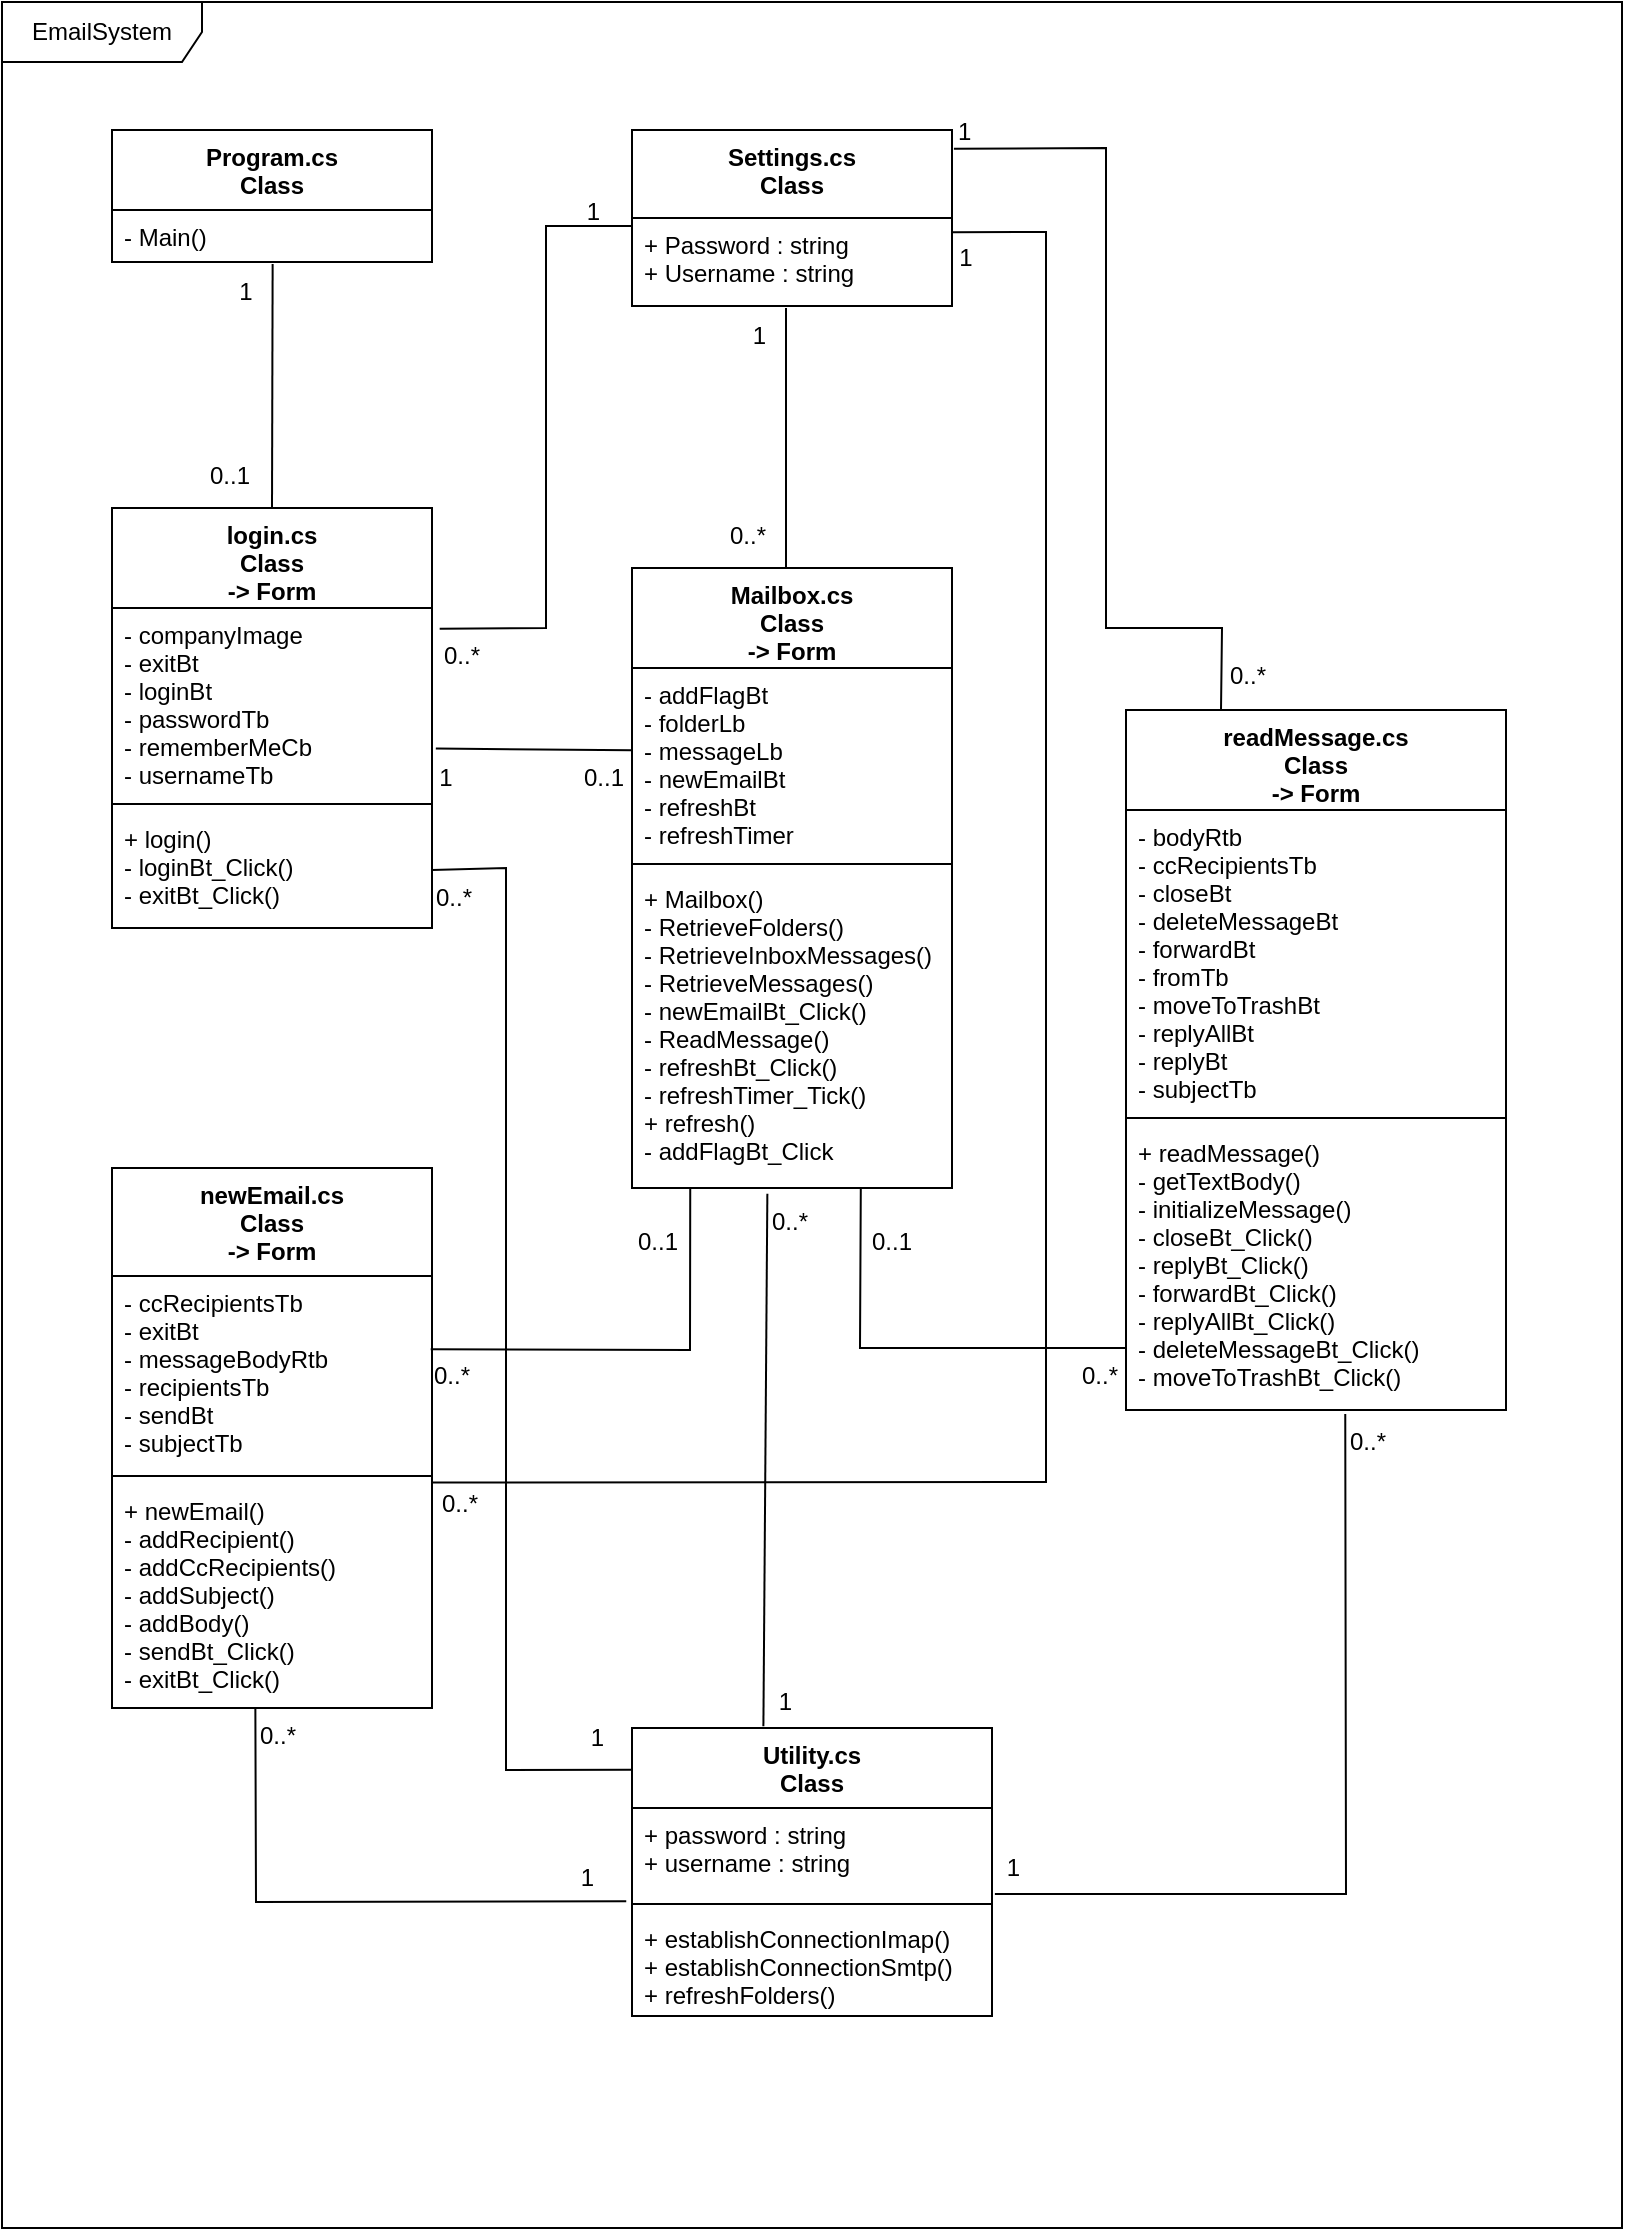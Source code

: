 <mxfile version="20.2.3" type="device"><diagram id="2tqA89CEqohOaPNK21CR" name="Side-1"><mxGraphModel dx="1459" dy="764" grid="1" gridSize="10" guides="1" tooltips="1" connect="1" arrows="1" fold="1" page="1" pageScale="1" pageWidth="827" pageHeight="1169" math="0" shadow="0"><root><mxCell id="0"/><mxCell id="1" parent="0"/><mxCell id="JGTUu_zdtYYZoeJuC0R4-1" value="EmailSystem" style="shape=umlFrame;whiteSpace=wrap;html=1;width=100;height=30;" vertex="1" parent="1"><mxGeometry x="8" y="7" width="810" height="1113" as="geometry"/></mxCell><mxCell id="JGTUu_zdtYYZoeJuC0R4-2" value="newEmail.cs&#10;Class&#10;-&gt; Form" style="swimlane;fontStyle=1;align=center;verticalAlign=top;childLayout=stackLayout;horizontal=1;startSize=54;horizontalStack=0;resizeParent=1;resizeParentMax=0;resizeLast=0;collapsible=1;marginBottom=0;" vertex="1" parent="1"><mxGeometry x="63" y="590" width="160" height="270" as="geometry"/></mxCell><mxCell id="JGTUu_zdtYYZoeJuC0R4-3" value="- ccRecipientsTb&#10;- exitBt&#10;- messageBodyRtb&#10;- recipientsTb&#10;- sendBt&#10;- subjectTb" style="text;strokeColor=none;fillColor=none;align=left;verticalAlign=top;spacingLeft=4;spacingRight=4;overflow=hidden;rotatable=0;points=[[0,0.5],[1,0.5]];portConstraint=eastwest;" vertex="1" parent="JGTUu_zdtYYZoeJuC0R4-2"><mxGeometry y="54" width="160" height="96" as="geometry"/></mxCell><mxCell id="JGTUu_zdtYYZoeJuC0R4-4" value="" style="line;strokeWidth=1;fillColor=none;align=left;verticalAlign=middle;spacingTop=-1;spacingLeft=3;spacingRight=3;rotatable=0;labelPosition=right;points=[];portConstraint=eastwest;" vertex="1" parent="JGTUu_zdtYYZoeJuC0R4-2"><mxGeometry y="150" width="160" height="8" as="geometry"/></mxCell><mxCell id="JGTUu_zdtYYZoeJuC0R4-5" value="+ newEmail()&#10;- addRecipient()&#10;- addCcRecipients()&#10;- addSubject()&#10;- addBody()&#10;- sendBt_Click()&#10;- exitBt_Click()" style="text;strokeColor=none;fillColor=none;align=left;verticalAlign=top;spacingLeft=4;spacingRight=4;overflow=hidden;rotatable=0;points=[[0,0.5],[1,0.5]];portConstraint=eastwest;" vertex="1" parent="JGTUu_zdtYYZoeJuC0R4-2"><mxGeometry y="158" width="160" height="112" as="geometry"/></mxCell><mxCell id="JGTUu_zdtYYZoeJuC0R4-6" value="login.cs&#10;Class&#10;-&gt; Form" style="swimlane;fontStyle=1;align=center;verticalAlign=top;childLayout=stackLayout;horizontal=1;startSize=50;horizontalStack=0;resizeParent=1;resizeParentMax=0;resizeLast=0;collapsible=1;marginBottom=0;" vertex="1" parent="1"><mxGeometry x="63" y="260" width="160" height="210" as="geometry"/></mxCell><mxCell id="JGTUu_zdtYYZoeJuC0R4-7" value="- companyImage&#10;- exitBt&#10;- loginBt&#10;- passwordTb&#10;- rememberMeCb&#10;- usernameTb" style="text;strokeColor=none;fillColor=none;align=left;verticalAlign=top;spacingLeft=4;spacingRight=4;overflow=hidden;rotatable=0;points=[[0,0.5],[1,0.5]];portConstraint=eastwest;" vertex="1" parent="JGTUu_zdtYYZoeJuC0R4-6"><mxGeometry y="50" width="160" height="94" as="geometry"/></mxCell><mxCell id="JGTUu_zdtYYZoeJuC0R4-8" value="" style="line;strokeWidth=1;fillColor=none;align=left;verticalAlign=middle;spacingTop=-1;spacingLeft=3;spacingRight=3;rotatable=0;labelPosition=right;points=[];portConstraint=eastwest;" vertex="1" parent="JGTUu_zdtYYZoeJuC0R4-6"><mxGeometry y="144" width="160" height="8" as="geometry"/></mxCell><mxCell id="JGTUu_zdtYYZoeJuC0R4-9" value="+ login()&#10;- loginBt_Click()&#10;- exitBt_Click()" style="text;strokeColor=none;fillColor=none;align=left;verticalAlign=top;spacingLeft=4;spacingRight=4;overflow=hidden;rotatable=0;points=[[0,0.5],[1,0.5]];portConstraint=eastwest;" vertex="1" parent="JGTUu_zdtYYZoeJuC0R4-6"><mxGeometry y="152" width="160" height="58" as="geometry"/></mxCell><mxCell id="JGTUu_zdtYYZoeJuC0R4-10" value="Mailbox.cs&#10;Class&#10;-&gt; Form" style="swimlane;fontStyle=1;align=center;verticalAlign=top;childLayout=stackLayout;horizontal=1;startSize=50;horizontalStack=0;resizeParent=1;resizeParentMax=0;resizeLast=0;collapsible=1;marginBottom=0;" vertex="1" parent="1"><mxGeometry x="323" y="290" width="160" height="310" as="geometry"/></mxCell><mxCell id="JGTUu_zdtYYZoeJuC0R4-11" value="- addFlagBt&#10;- folderLb&#10;- messageLb&#10;- newEmailBt&#10;- refreshBt&#10;- refreshTimer" style="text;strokeColor=none;fillColor=none;align=left;verticalAlign=top;spacingLeft=4;spacingRight=4;overflow=hidden;rotatable=0;points=[[0,0.5],[1,0.5]];portConstraint=eastwest;" vertex="1" parent="JGTUu_zdtYYZoeJuC0R4-10"><mxGeometry y="50" width="160" height="94" as="geometry"/></mxCell><mxCell id="JGTUu_zdtYYZoeJuC0R4-12" value="" style="line;strokeWidth=1;fillColor=none;align=left;verticalAlign=middle;spacingTop=-1;spacingLeft=3;spacingRight=3;rotatable=0;labelPosition=right;points=[];portConstraint=eastwest;" vertex="1" parent="JGTUu_zdtYYZoeJuC0R4-10"><mxGeometry y="144" width="160" height="8" as="geometry"/></mxCell><mxCell id="JGTUu_zdtYYZoeJuC0R4-13" value="+ Mailbox()&#10;- RetrieveFolders()&#10;- RetrieveInboxMessages()&#10;- RetrieveMessages()&#10;- newEmailBt_Click()&#10;- ReadMessage()&#10;- refreshBt_Click()&#10;- refreshTimer_Tick()&#10;+ refresh()&#10;- addFlagBt_Click&#10;" style="text;strokeColor=none;fillColor=none;align=left;verticalAlign=top;spacingLeft=4;spacingRight=4;overflow=hidden;rotatable=0;points=[[0,0.5],[1,0.5]];portConstraint=eastwest;" vertex="1" parent="JGTUu_zdtYYZoeJuC0R4-10"><mxGeometry y="152" width="160" height="158" as="geometry"/></mxCell><mxCell id="JGTUu_zdtYYZoeJuC0R4-14" value="readMessage.cs&#10;Class &#10;-&gt; Form" style="swimlane;fontStyle=1;align=center;verticalAlign=top;childLayout=stackLayout;horizontal=1;startSize=50;horizontalStack=0;resizeParent=1;resizeParentMax=0;resizeLast=0;collapsible=1;marginBottom=0;" vertex="1" parent="1"><mxGeometry x="570" y="361" width="190" height="350" as="geometry"><mxRectangle x="600" y="216.5" width="130" height="60" as="alternateBounds"/></mxGeometry></mxCell><mxCell id="JGTUu_zdtYYZoeJuC0R4-15" value="- bodyRtb&#10;- ccRecipientsTb&#10;- closeBt&#10;- deleteMessageBt&#10;- forwardBt&#10;- fromTb&#10;- moveToTrashBt&#10;- replyAllBt&#10;- replyBt&#10;- subjectTb&#10;" style="text;strokeColor=none;fillColor=none;align=left;verticalAlign=top;spacingLeft=4;spacingRight=4;overflow=hidden;rotatable=0;points=[[0,0.5],[1,0.5]];portConstraint=eastwest;" vertex="1" parent="JGTUu_zdtYYZoeJuC0R4-14"><mxGeometry y="50" width="190" height="150" as="geometry"/></mxCell><mxCell id="JGTUu_zdtYYZoeJuC0R4-16" value="" style="line;strokeWidth=1;fillColor=none;align=left;verticalAlign=middle;spacingTop=-1;spacingLeft=3;spacingRight=3;rotatable=0;labelPosition=right;points=[];portConstraint=eastwest;" vertex="1" parent="JGTUu_zdtYYZoeJuC0R4-14"><mxGeometry y="200" width="190" height="8" as="geometry"/></mxCell><mxCell id="JGTUu_zdtYYZoeJuC0R4-17" value="+ readMessage()&#10;- getTextBody()&#10;- initializeMessage()&#10;- closeBt_Click()&#10;- replyBt_Click()&#10;- forwardBt_Click()&#10;- replyAllBt_Click()&#10;- deleteMessageBt_Click()&#10;- moveToTrashBt_Click()&#10;" style="text;strokeColor=none;fillColor=none;align=left;verticalAlign=top;spacingLeft=4;spacingRight=4;overflow=hidden;rotatable=0;points=[[0,0.5],[1,0.5]];portConstraint=eastwest;" vertex="1" parent="JGTUu_zdtYYZoeJuC0R4-14"><mxGeometry y="208" width="190" height="142" as="geometry"/></mxCell><mxCell id="JGTUu_zdtYYZoeJuC0R4-18" value="Utility.cs&#10;Class" style="swimlane;fontStyle=1;align=center;verticalAlign=top;childLayout=stackLayout;horizontal=1;startSize=40;horizontalStack=0;resizeParent=1;resizeParentMax=0;resizeLast=0;collapsible=1;marginBottom=0;" vertex="1" parent="1"><mxGeometry x="323" y="870" width="180" height="144" as="geometry"/></mxCell><mxCell id="JGTUu_zdtYYZoeJuC0R4-19" value="+ password : string&#10;+ username : string" style="text;strokeColor=none;fillColor=none;align=left;verticalAlign=top;spacingLeft=4;spacingRight=4;overflow=hidden;rotatable=0;points=[[0,0.5],[1,0.5]];portConstraint=eastwest;" vertex="1" parent="JGTUu_zdtYYZoeJuC0R4-18"><mxGeometry y="40" width="180" height="44" as="geometry"/></mxCell><mxCell id="JGTUu_zdtYYZoeJuC0R4-20" value="" style="line;strokeWidth=1;fillColor=none;align=left;verticalAlign=middle;spacingTop=-1;spacingLeft=3;spacingRight=3;rotatable=0;labelPosition=right;points=[];portConstraint=eastwest;" vertex="1" parent="JGTUu_zdtYYZoeJuC0R4-18"><mxGeometry y="84" width="180" height="8" as="geometry"/></mxCell><mxCell id="JGTUu_zdtYYZoeJuC0R4-21" value="+ establishConnectionImap()&#10;+ establishConnectionSmtp()&#10;+ refreshFolders()" style="text;strokeColor=none;fillColor=none;align=left;verticalAlign=top;spacingLeft=4;spacingRight=4;overflow=hidden;rotatable=0;points=[[0,0.5],[1,0.5]];portConstraint=eastwest;" vertex="1" parent="JGTUu_zdtYYZoeJuC0R4-18"><mxGeometry y="92" width="180" height="52" as="geometry"/></mxCell><mxCell id="JGTUu_zdtYYZoeJuC0R4-22" value="Program.cs&#10;Class" style="swimlane;fontStyle=1;align=center;verticalAlign=top;childLayout=stackLayout;horizontal=1;startSize=40;horizontalStack=0;resizeParent=1;resizeParentMax=0;resizeLast=0;collapsible=1;marginBottom=0;" vertex="1" parent="1"><mxGeometry x="63" y="71" width="160" height="66" as="geometry"/></mxCell><mxCell id="JGTUu_zdtYYZoeJuC0R4-25" value="- Main()" style="text;strokeColor=none;fillColor=none;align=left;verticalAlign=top;spacingLeft=4;spacingRight=4;overflow=hidden;rotatable=0;points=[[0,0.5],[1,0.5]];portConstraint=eastwest;" vertex="1" parent="JGTUu_zdtYYZoeJuC0R4-22"><mxGeometry y="40" width="160" height="26" as="geometry"/></mxCell><mxCell id="JGTUu_zdtYYZoeJuC0R4-26" value="Settings.cs&#10;Class" style="swimlane;fontStyle=1;align=center;verticalAlign=top;childLayout=stackLayout;horizontal=1;startSize=44;horizontalStack=0;resizeParent=1;resizeParentMax=0;resizeLast=0;collapsible=1;marginBottom=0;" vertex="1" parent="1"><mxGeometry x="323" y="71" width="160" height="88" as="geometry"/></mxCell><mxCell id="JGTUu_zdtYYZoeJuC0R4-27" value="+ Password : string&#10;+ Username : string" style="text;strokeColor=none;fillColor=none;align=left;verticalAlign=top;spacingLeft=4;spacingRight=4;overflow=hidden;rotatable=0;points=[[0,0.5],[1,0.5]];portConstraint=eastwest;" vertex="1" parent="JGTUu_zdtYYZoeJuC0R4-26"><mxGeometry y="44" width="160" height="44" as="geometry"/></mxCell><mxCell id="JGTUu_zdtYYZoeJuC0R4-32" value="" style="endArrow=none;html=1;rounded=0;align=center;verticalAlign=top;endFill=0;labelBackgroundColor=none;entryX=0.502;entryY=1.038;entryDx=0;entryDy=0;entryPerimeter=0;exitX=0.5;exitY=0;exitDx=0;exitDy=0;" edge="1" parent="1" source="JGTUu_zdtYYZoeJuC0R4-6" target="JGTUu_zdtYYZoeJuC0R4-25"><mxGeometry relative="1" as="geometry"><mxPoint x="63" y="200" as="sourcePoint"/><mxPoint x="263" y="200" as="targetPoint"/></mxGeometry></mxCell><mxCell id="JGTUu_zdtYYZoeJuC0R4-34" value="0..1" style="resizable=0;html=1;align=left;verticalAlign=top;labelBackgroundColor=none;" connectable="0" vertex="1" parent="JGTUu_zdtYYZoeJuC0R4-32"><mxGeometry x="-1" relative="1" as="geometry"><mxPoint x="-33" y="-30" as="offset"/></mxGeometry></mxCell><mxCell id="JGTUu_zdtYYZoeJuC0R4-40" value="" style="endArrow=none;html=1;rounded=0;align=center;verticalAlign=top;endFill=0;labelBackgroundColor=none;entryX=0.001;entryY=0.437;entryDx=0;entryDy=0;entryPerimeter=0;exitX=1.012;exitY=0.748;exitDx=0;exitDy=0;exitPerimeter=0;" edge="1" parent="1" source="JGTUu_zdtYYZoeJuC0R4-7" target="JGTUu_zdtYYZoeJuC0R4-11"><mxGeometry relative="1" as="geometry"><mxPoint x="230" y="380" as="sourcePoint"/><mxPoint x="430" y="380" as="targetPoint"/></mxGeometry></mxCell><mxCell id="JGTUu_zdtYYZoeJuC0R4-42" value="" style="resizable=0;html=1;align=left;verticalAlign=top;labelBackgroundColor=none;" connectable="0" vertex="1" parent="JGTUu_zdtYYZoeJuC0R4-40"><mxGeometry x="-1" relative="1" as="geometry"/></mxCell><mxCell id="JGTUu_zdtYYZoeJuC0R4-44" value="0..1" style="resizable=0;html=1;align=right;verticalAlign=top;labelBackgroundColor=none;" connectable="0" vertex="1" parent="JGTUu_zdtYYZoeJuC0R4-40"><mxGeometry x="1" relative="1" as="geometry"><mxPoint x="-3" as="offset"/></mxGeometry></mxCell><mxCell id="JGTUu_zdtYYZoeJuC0R4-45" value="" style="endArrow=none;html=1;rounded=0;align=center;verticalAlign=top;endFill=0;labelBackgroundColor=none;entryX=0.182;entryY=1;entryDx=0;entryDy=0;entryPerimeter=0;exitX=0.996;exitY=0.382;exitDx=0;exitDy=0;exitPerimeter=0;" edge="1" parent="1" source="JGTUu_zdtYYZoeJuC0R4-3" target="JGTUu_zdtYYZoeJuC0R4-13"><mxGeometry x="0.1" y="-10" relative="1" as="geometry"><mxPoint x="230" y="681" as="sourcePoint"/><mxPoint x="480" y="680" as="targetPoint"/><Array as="points"><mxPoint x="352" y="681"/></Array><mxPoint as="offset"/></mxGeometry></mxCell><mxCell id="JGTUu_zdtYYZoeJuC0R4-47" value="0..*" style="resizable=0;html=1;align=left;verticalAlign=top;labelBackgroundColor=none;" connectable="0" vertex="1" parent="JGTUu_zdtYYZoeJuC0R4-45"><mxGeometry x="-1" relative="1" as="geometry"><mxPoint y="-1" as="offset"/></mxGeometry></mxCell><mxCell id="JGTUu_zdtYYZoeJuC0R4-49" value="" style="resizable=0;html=1;align=right;verticalAlign=top;labelBackgroundColor=none;" connectable="0" vertex="1" parent="JGTUu_zdtYYZoeJuC0R4-45"><mxGeometry x="1" relative="1" as="geometry"><mxPoint x="-7" as="offset"/></mxGeometry></mxCell><mxCell id="JGTUu_zdtYYZoeJuC0R4-50" value="" style="endArrow=none;html=1;rounded=0;align=center;verticalAlign=top;endFill=0;labelBackgroundColor=none;entryX=0.715;entryY=0.999;entryDx=0;entryDy=0;entryPerimeter=0;" edge="1" parent="1" target="JGTUu_zdtYYZoeJuC0R4-13"><mxGeometry x="0.1" y="-10" relative="1" as="geometry"><mxPoint x="570" y="680" as="sourcePoint"/><mxPoint x="480.0" y="650.98" as="targetPoint"/><Array as="points"><mxPoint x="437" y="680"/></Array><mxPoint as="offset"/></mxGeometry></mxCell><mxCell id="JGTUu_zdtYYZoeJuC0R4-51" value="0..*" style="resizable=0;html=1;align=left;verticalAlign=top;labelBackgroundColor=none;" connectable="0" vertex="1" parent="JGTUu_zdtYYZoeJuC0R4-50"><mxGeometry x="-1" relative="1" as="geometry"><mxPoint x="-24" as="offset"/></mxGeometry></mxCell><mxCell id="JGTUu_zdtYYZoeJuC0R4-52" value="" style="resizable=0;html=1;align=right;verticalAlign=top;labelBackgroundColor=none;" connectable="0" vertex="1" parent="JGTUu_zdtYYZoeJuC0R4-50"><mxGeometry x="1" relative="1" as="geometry"><mxPoint x="-7" as="offset"/></mxGeometry></mxCell><mxCell id="JGTUu_zdtYYZoeJuC0R4-53" value="" style="endArrow=none;html=1;rounded=0;align=center;verticalAlign=top;endFill=0;labelBackgroundColor=none;exitX=0.998;exitY=-0.007;exitDx=0;exitDy=0;exitPerimeter=0;entryX=1.001;entryY=0.161;entryDx=0;entryDy=0;entryPerimeter=0;" edge="1" parent="1" source="JGTUu_zdtYYZoeJuC0R4-5" target="JGTUu_zdtYYZoeJuC0R4-27"><mxGeometry relative="1" as="geometry"><mxPoint x="370" y="760" as="sourcePoint"/><mxPoint x="490" y="120" as="targetPoint"/><Array as="points"><mxPoint x="530" y="747"/><mxPoint x="530" y="450"/><mxPoint x="530" y="122"/></Array></mxGeometry></mxCell><mxCell id="JGTUu_zdtYYZoeJuC0R4-58" value="0..1" style="text;html=1;strokeColor=none;fillColor=none;align=center;verticalAlign=middle;whiteSpace=wrap;rounded=0;" vertex="1" parent="1"><mxGeometry x="306" y="612" width="60" height="30" as="geometry"/></mxCell><mxCell id="JGTUu_zdtYYZoeJuC0R4-63" value="0..1" style="text;html=1;strokeColor=none;fillColor=none;align=center;verticalAlign=middle;whiteSpace=wrap;rounded=0;" vertex="1" parent="1"><mxGeometry x="423" y="612" width="60" height="30" as="geometry"/></mxCell><mxCell id="JGTUu_zdtYYZoeJuC0R4-64" value="1" style="text;html=1;strokeColor=none;fillColor=none;align=center;verticalAlign=middle;whiteSpace=wrap;rounded=0;" vertex="1" parent="1"><mxGeometry x="200" y="380" width="60" height="30" as="geometry"/></mxCell><mxCell id="JGTUu_zdtYYZoeJuC0R4-65" value="1" style="text;html=1;strokeColor=none;fillColor=none;align=center;verticalAlign=middle;whiteSpace=wrap;rounded=0;" vertex="1" parent="1"><mxGeometry x="100" y="137" width="60" height="30" as="geometry"/></mxCell><mxCell id="JGTUu_zdtYYZoeJuC0R4-66" value="0..*" style="text;html=1;strokeColor=none;fillColor=none;align=center;verticalAlign=middle;whiteSpace=wrap;rounded=0;" vertex="1" parent="1"><mxGeometry x="207" y="743" width="60" height="30" as="geometry"/></mxCell><mxCell id="JGTUu_zdtYYZoeJuC0R4-67" value="1" style="text;html=1;strokeColor=none;fillColor=none;align=center;verticalAlign=middle;whiteSpace=wrap;rounded=0;" vertex="1" parent="1"><mxGeometry x="460" y="120" width="60" height="30" as="geometry"/></mxCell><mxCell id="JGTUu_zdtYYZoeJuC0R4-68" value="" style="endArrow=none;html=1;rounded=0;align=center;verticalAlign=top;endFill=0;labelBackgroundColor=none;entryX=0.25;entryY=0;entryDx=0;entryDy=0;exitX=1.006;exitY=0.106;exitDx=0;exitDy=0;exitPerimeter=0;" edge="1" parent="1" source="JGTUu_zdtYYZoeJuC0R4-26" target="JGTUu_zdtYYZoeJuC0R4-14"><mxGeometry relative="1" as="geometry"><mxPoint x="550" y="259.13" as="sourcePoint"/><mxPoint x="750" y="259.13" as="targetPoint"/><Array as="points"><mxPoint x="560" y="80"/><mxPoint x="560" y="200"/><mxPoint x="560" y="320"/><mxPoint x="618" y="320"/></Array></mxGeometry></mxCell><mxCell id="JGTUu_zdtYYZoeJuC0R4-70" value="1" style="resizable=0;html=1;align=left;verticalAlign=top;labelBackgroundColor=none;" connectable="0" vertex="1" parent="JGTUu_zdtYYZoeJuC0R4-68"><mxGeometry x="-1" relative="1" as="geometry"><mxPoint y="-22" as="offset"/></mxGeometry></mxCell><mxCell id="JGTUu_zdtYYZoeJuC0R4-72" value="0..*" style="resizable=0;html=1;align=right;verticalAlign=top;labelBackgroundColor=none;" connectable="0" vertex="1" parent="JGTUu_zdtYYZoeJuC0R4-68"><mxGeometry x="1" relative="1" as="geometry"><mxPoint x="23" y="-31" as="offset"/></mxGeometry></mxCell><mxCell id="JGTUu_zdtYYZoeJuC0R4-73" value="" style="endArrow=none;html=1;rounded=0;align=center;verticalAlign=top;endFill=0;labelBackgroundColor=none;" edge="1" parent="1"><mxGeometry x="0.1" y="-10" relative="1" as="geometry"><mxPoint x="400" y="290" as="sourcePoint"/><mxPoint x="400" y="160" as="targetPoint"/><mxPoint as="offset"/></mxGeometry></mxCell><mxCell id="JGTUu_zdtYYZoeJuC0R4-75" value="0..*" style="resizable=0;html=1;align=left;verticalAlign=top;labelBackgroundColor=none;" connectable="0" vertex="1" parent="JGTUu_zdtYYZoeJuC0R4-73"><mxGeometry x="-1" relative="1" as="geometry"><mxPoint x="-30" y="-30" as="offset"/></mxGeometry></mxCell><mxCell id="JGTUu_zdtYYZoeJuC0R4-77" value="1" style="resizable=0;html=1;align=right;verticalAlign=top;labelBackgroundColor=none;" connectable="0" vertex="1" parent="JGTUu_zdtYYZoeJuC0R4-73"><mxGeometry x="1" relative="1" as="geometry"><mxPoint x="-10" as="offset"/></mxGeometry></mxCell><mxCell id="JGTUu_zdtYYZoeJuC0R4-78" value="" style="endArrow=none;html=1;rounded=0;align=center;verticalAlign=top;endFill=0;labelBackgroundColor=none;entryX=-0.001;entryY=0.092;entryDx=0;entryDy=0;entryPerimeter=0;exitX=1.024;exitY=0.111;exitDx=0;exitDy=0;exitPerimeter=0;" edge="1" parent="1" source="JGTUu_zdtYYZoeJuC0R4-7" target="JGTUu_zdtYYZoeJuC0R4-27"><mxGeometry x="0.2" y="-20" relative="1" as="geometry"><mxPoint x="180" y="200" as="sourcePoint"/><mxPoint x="380" y="200" as="targetPoint"/><Array as="points"><mxPoint x="280" y="320"/><mxPoint x="280" y="119"/></Array><mxPoint as="offset"/></mxGeometry></mxCell><mxCell id="JGTUu_zdtYYZoeJuC0R4-80" value="0..*" style="resizable=0;html=1;align=left;verticalAlign=top;labelBackgroundColor=none;" connectable="0" vertex="1" parent="JGTUu_zdtYYZoeJuC0R4-78"><mxGeometry x="-1" relative="1" as="geometry"/></mxCell><mxCell id="JGTUu_zdtYYZoeJuC0R4-82" value="1" style="resizable=0;html=1;align=right;verticalAlign=top;labelBackgroundColor=none;" connectable="0" vertex="1" parent="JGTUu_zdtYYZoeJuC0R4-78"><mxGeometry x="1" relative="1" as="geometry"><mxPoint x="-15" y="-21" as="offset"/></mxGeometry></mxCell><mxCell id="JGTUu_zdtYYZoeJuC0R4-83" value="" style="endArrow=none;html=1;rounded=0;align=center;verticalAlign=top;endFill=0;labelBackgroundColor=none;exitX=0.448;exitY=0.998;exitDx=0;exitDy=0;exitPerimeter=0;entryX=-0.016;entryY=1.061;entryDx=0;entryDy=0;entryPerimeter=0;" edge="1" parent="1" source="JGTUu_zdtYYZoeJuC0R4-5" target="JGTUu_zdtYYZoeJuC0R4-19"><mxGeometry x="0.149" y="-13" relative="1" as="geometry"><mxPoint x="90" y="960" as="sourcePoint"/><mxPoint x="290" y="960" as="targetPoint"/><Array as="points"><mxPoint x="135" y="957"/></Array><mxPoint as="offset"/></mxGeometry></mxCell><mxCell id="JGTUu_zdtYYZoeJuC0R4-85" value="0..*" style="resizable=0;html=1;align=left;verticalAlign=top;labelBackgroundColor=none;" connectable="0" vertex="1" parent="JGTUu_zdtYYZoeJuC0R4-83"><mxGeometry x="-1" relative="1" as="geometry"/></mxCell><mxCell id="JGTUu_zdtYYZoeJuC0R4-87" value="1" style="resizable=0;html=1;align=right;verticalAlign=top;labelBackgroundColor=none;" connectable="0" vertex="1" parent="JGTUu_zdtYYZoeJuC0R4-83"><mxGeometry x="1" relative="1" as="geometry"><mxPoint x="-16" y="-26" as="offset"/></mxGeometry></mxCell><mxCell id="JGTUu_zdtYYZoeJuC0R4-88" value="" style="endArrow=none;html=1;rounded=0;align=center;verticalAlign=top;endFill=0;labelBackgroundColor=none;exitX=0.577;exitY=1.014;exitDx=0;exitDy=0;exitPerimeter=0;entryX=1.008;entryY=0.976;entryDx=0;entryDy=0;entryPerimeter=0;" edge="1" parent="1" source="JGTUu_zdtYYZoeJuC0R4-17" target="JGTUu_zdtYYZoeJuC0R4-19"><mxGeometry x="0.149" y="-13" relative="1" as="geometry"><mxPoint x="600.0" y="789.996" as="sourcePoint"/><mxPoint x="785.44" y="886.904" as="targetPoint"/><Array as="points"><mxPoint x="680" y="953"/></Array><mxPoint as="offset"/></mxGeometry></mxCell><mxCell id="JGTUu_zdtYYZoeJuC0R4-89" value="0..*" style="resizable=0;html=1;align=left;verticalAlign=top;labelBackgroundColor=none;" connectable="0" vertex="1" parent="JGTUu_zdtYYZoeJuC0R4-88"><mxGeometry x="-1" relative="1" as="geometry"/></mxCell><mxCell id="JGTUu_zdtYYZoeJuC0R4-90" value="1" style="resizable=0;html=1;align=right;verticalAlign=top;labelBackgroundColor=none;" connectable="0" vertex="1" parent="JGTUu_zdtYYZoeJuC0R4-88"><mxGeometry x="1" relative="1" as="geometry"><mxPoint x="13" y="-27" as="offset"/></mxGeometry></mxCell><mxCell id="JGTUu_zdtYYZoeJuC0R4-91" value="" style="endArrow=none;html=1;rounded=0;align=center;verticalAlign=top;endFill=0;labelBackgroundColor=none;exitX=0.423;exitY=1.018;exitDx=0;exitDy=0;exitPerimeter=0;entryX=0.365;entryY=-0.006;entryDx=0;entryDy=0;entryPerimeter=0;" edge="1" parent="1" source="JGTUu_zdtYYZoeJuC0R4-13" target="JGTUu_zdtYYZoeJuC0R4-18"><mxGeometry x="0.149" y="-13" relative="1" as="geometry"><mxPoint x="390.0" y="719.996" as="sourcePoint"/><mxPoint x="390" y="860" as="targetPoint"/><Array as="points"/><mxPoint as="offset"/></mxGeometry></mxCell><mxCell id="JGTUu_zdtYYZoeJuC0R4-92" value="0..*" style="resizable=0;html=1;align=left;verticalAlign=top;labelBackgroundColor=none;" connectable="0" vertex="1" parent="JGTUu_zdtYYZoeJuC0R4-91"><mxGeometry x="-1" relative="1" as="geometry"/></mxCell><mxCell id="JGTUu_zdtYYZoeJuC0R4-93" value="1" style="resizable=0;html=1;align=right;verticalAlign=top;labelBackgroundColor=none;" connectable="0" vertex="1" parent="JGTUu_zdtYYZoeJuC0R4-91"><mxGeometry x="1" relative="1" as="geometry"><mxPoint x="15" y="-26" as="offset"/></mxGeometry></mxCell><mxCell id="JGTUu_zdtYYZoeJuC0R4-94" value="" style="endArrow=none;html=1;rounded=0;align=center;verticalAlign=top;endFill=0;labelBackgroundColor=none;exitX=1;exitY=0.5;exitDx=0;exitDy=0;entryX=-0.001;entryY=0.145;entryDx=0;entryDy=0;entryPerimeter=0;" edge="1" parent="1" source="JGTUu_zdtYYZoeJuC0R4-9" target="JGTUu_zdtYYZoeJuC0R4-18"><mxGeometry x="0.149" y="-13" relative="1" as="geometry"><mxPoint x="310.28" y="710.996" as="sourcePoint"/><mxPoint x="495.72" y="807.904" as="targetPoint"/><Array as="points"><mxPoint x="260" y="440"/><mxPoint x="260" y="891"/></Array><mxPoint as="offset"/></mxGeometry></mxCell><mxCell id="JGTUu_zdtYYZoeJuC0R4-95" value="0..*" style="resizable=0;html=1;align=left;verticalAlign=top;labelBackgroundColor=none;" connectable="0" vertex="1" parent="JGTUu_zdtYYZoeJuC0R4-94"><mxGeometry x="-1" relative="1" as="geometry"/></mxCell><mxCell id="JGTUu_zdtYYZoeJuC0R4-96" value="1" style="resizable=0;html=1;align=right;verticalAlign=top;labelBackgroundColor=none;" connectable="0" vertex="1" parent="JGTUu_zdtYYZoeJuC0R4-94"><mxGeometry x="1" relative="1" as="geometry"><mxPoint x="-13" y="-30" as="offset"/></mxGeometry></mxCell></root></mxGraphModel></diagram></mxfile>